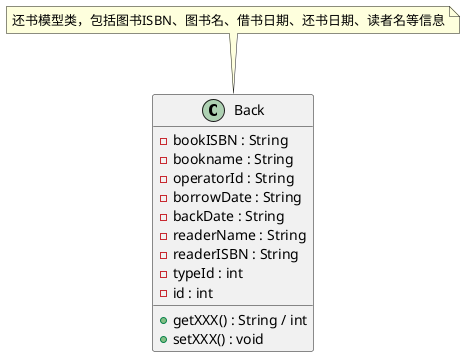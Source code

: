 @startuml Back
 
class Back {
    -bookISBN : String
    -bookname : String
    -operatorId : String
    -borrowDate : String
    -backDate : String 
    -readerName : String
    -readerISBN : String
    -typeId : int
    -id : int
    +getXXX() : String / int
    +setXXX() : void
}  
 
note "还书模型类，包括图书ISBN、图书名、借书日期、还书日期、读者名等信息" as N0
N0 .. Back
@enduml
